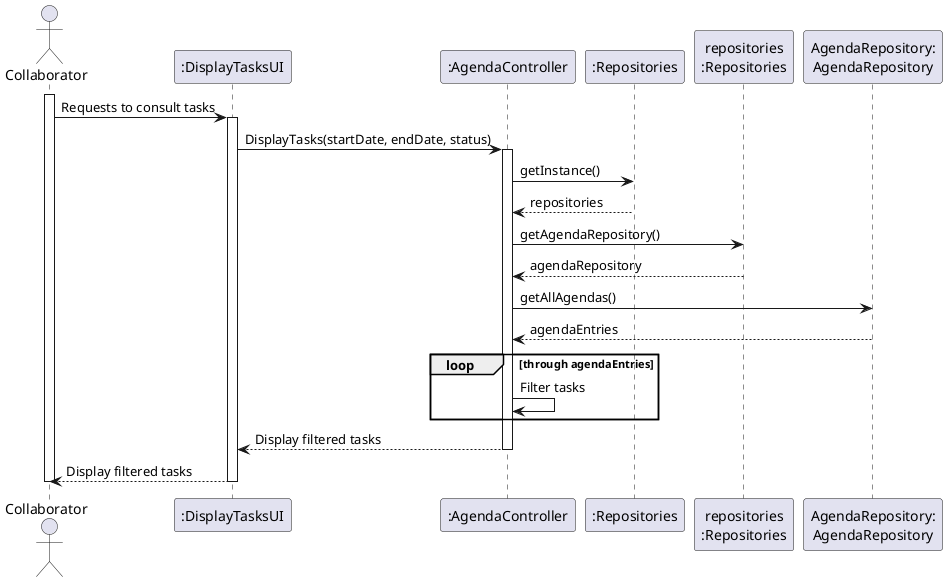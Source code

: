 @startuml

actor "Collaborator" as Collaborator
participant ":DisplayTasksUI" as DisplayUI
participant ":AgendaController" as AgendaController
participant ":Repositories" as RepositorySingleton
participant "repositories\n:Repositories" as PLAT
participant "AgendaRepository:\nAgendaRepository" as AgendaRepository

activate Collaborator

Collaborator -> DisplayUI : Requests to consult tasks

activate DisplayUI

DisplayUI -> AgendaController : DisplayTasks(startDate, endDate, status)

activate AgendaController

AgendaController -> RepositorySingleton : getInstance()
RepositorySingleton --> AgendaController: repositories
AgendaController -> PLAT : getAgendaRepository()
PLAT --> AgendaController : agendaRepository
AgendaController -> AgendaRepository : getAllAgendas()
AgendaRepository --> AgendaController : agendaEntries

loop through agendaEntries
    AgendaController -> AgendaController : Filter tasks
end

AgendaController --> DisplayUI : Display filtered tasks

deactivate AgendaController

DisplayUI --> Collaborator : Display filtered tasks

deactivate DisplayUI

deactivate Collaborator

@enduml
